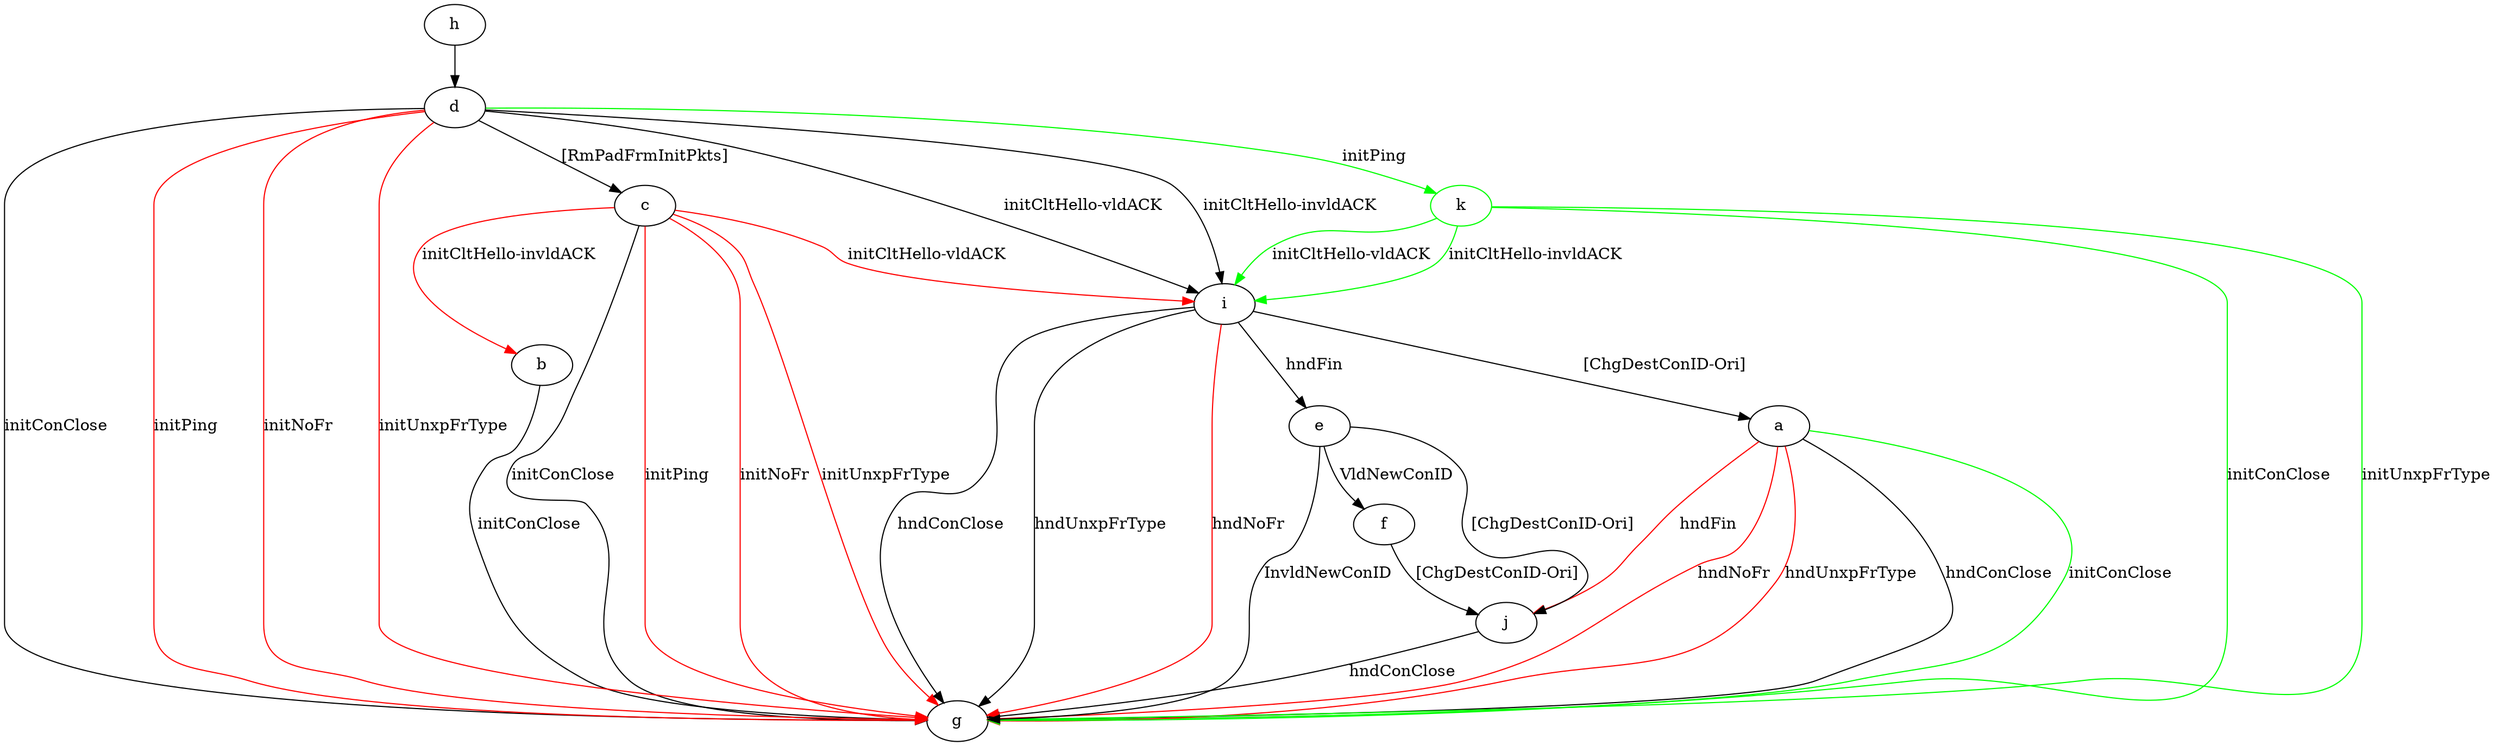 digraph "" {
	a -> g	[key=0,
		label="hndConClose "];
	a -> g	[key=1,
		color=green,
		label="initConClose "];
	a -> g	[key=2,
		color=red,
		label="hndNoFr "];
	a -> g	[key=3,
		color=red,
		label="hndUnxpFrType "];
	a -> j	[key=0,
		color=red,
		label="hndFin "];
	b -> g	[key=0,
		label="initConClose "];
	c -> b	[key=0,
		color=red,
		label="initCltHello-invldACK "];
	c -> g	[key=0,
		label="initConClose "];
	c -> g	[key=1,
		color=red,
		label="initPing "];
	c -> g	[key=2,
		color=red,
		label="initNoFr "];
	c -> g	[key=3,
		color=red,
		label="initUnxpFrType "];
	c -> i	[key=0,
		color=red,
		label="initCltHello-vldACK "];
	d -> c	[key=0,
		label="[RmPadFrmInitPkts] "];
	d -> g	[key=0,
		label="initConClose "];
	d -> g	[key=1,
		color=red,
		label="initPing "];
	d -> g	[key=2,
		color=red,
		label="initNoFr "];
	d -> g	[key=3,
		color=red,
		label="initUnxpFrType "];
	d -> i	[key=0,
		label="initCltHello-vldACK "];
	d -> i	[key=1,
		label="initCltHello-invldACK "];
	k	[color=green];
	d -> k	[key=0,
		color=green,
		label="initPing "];
	e -> f	[key=0,
		label="VldNewConID "];
	e -> g	[key=0,
		label="InvldNewConID "];
	e -> j	[key=0,
		label="[ChgDestConID-Ori] "];
	f -> j	[key=0,
		label="[ChgDestConID-Ori] "];
	h -> d	[key=0];
	i -> a	[key=0,
		label="[ChgDestConID-Ori] "];
	i -> e	[key=0,
		label="hndFin "];
	i -> g	[key=0,
		label="hndConClose "];
	i -> g	[key=1,
		label="hndUnxpFrType "];
	i -> g	[key=2,
		color=red,
		label="hndNoFr "];
	j -> g	[key=0,
		label="hndConClose "];
	k -> g	[key=0,
		color=green,
		label="initConClose "];
	k -> g	[key=1,
		color=green,
		label="initUnxpFrType "];
	k -> i	[key=0,
		color=green,
		label="initCltHello-vldACK "];
	k -> i	[key=1,
		color=green,
		label="initCltHello-invldACK "];
}
